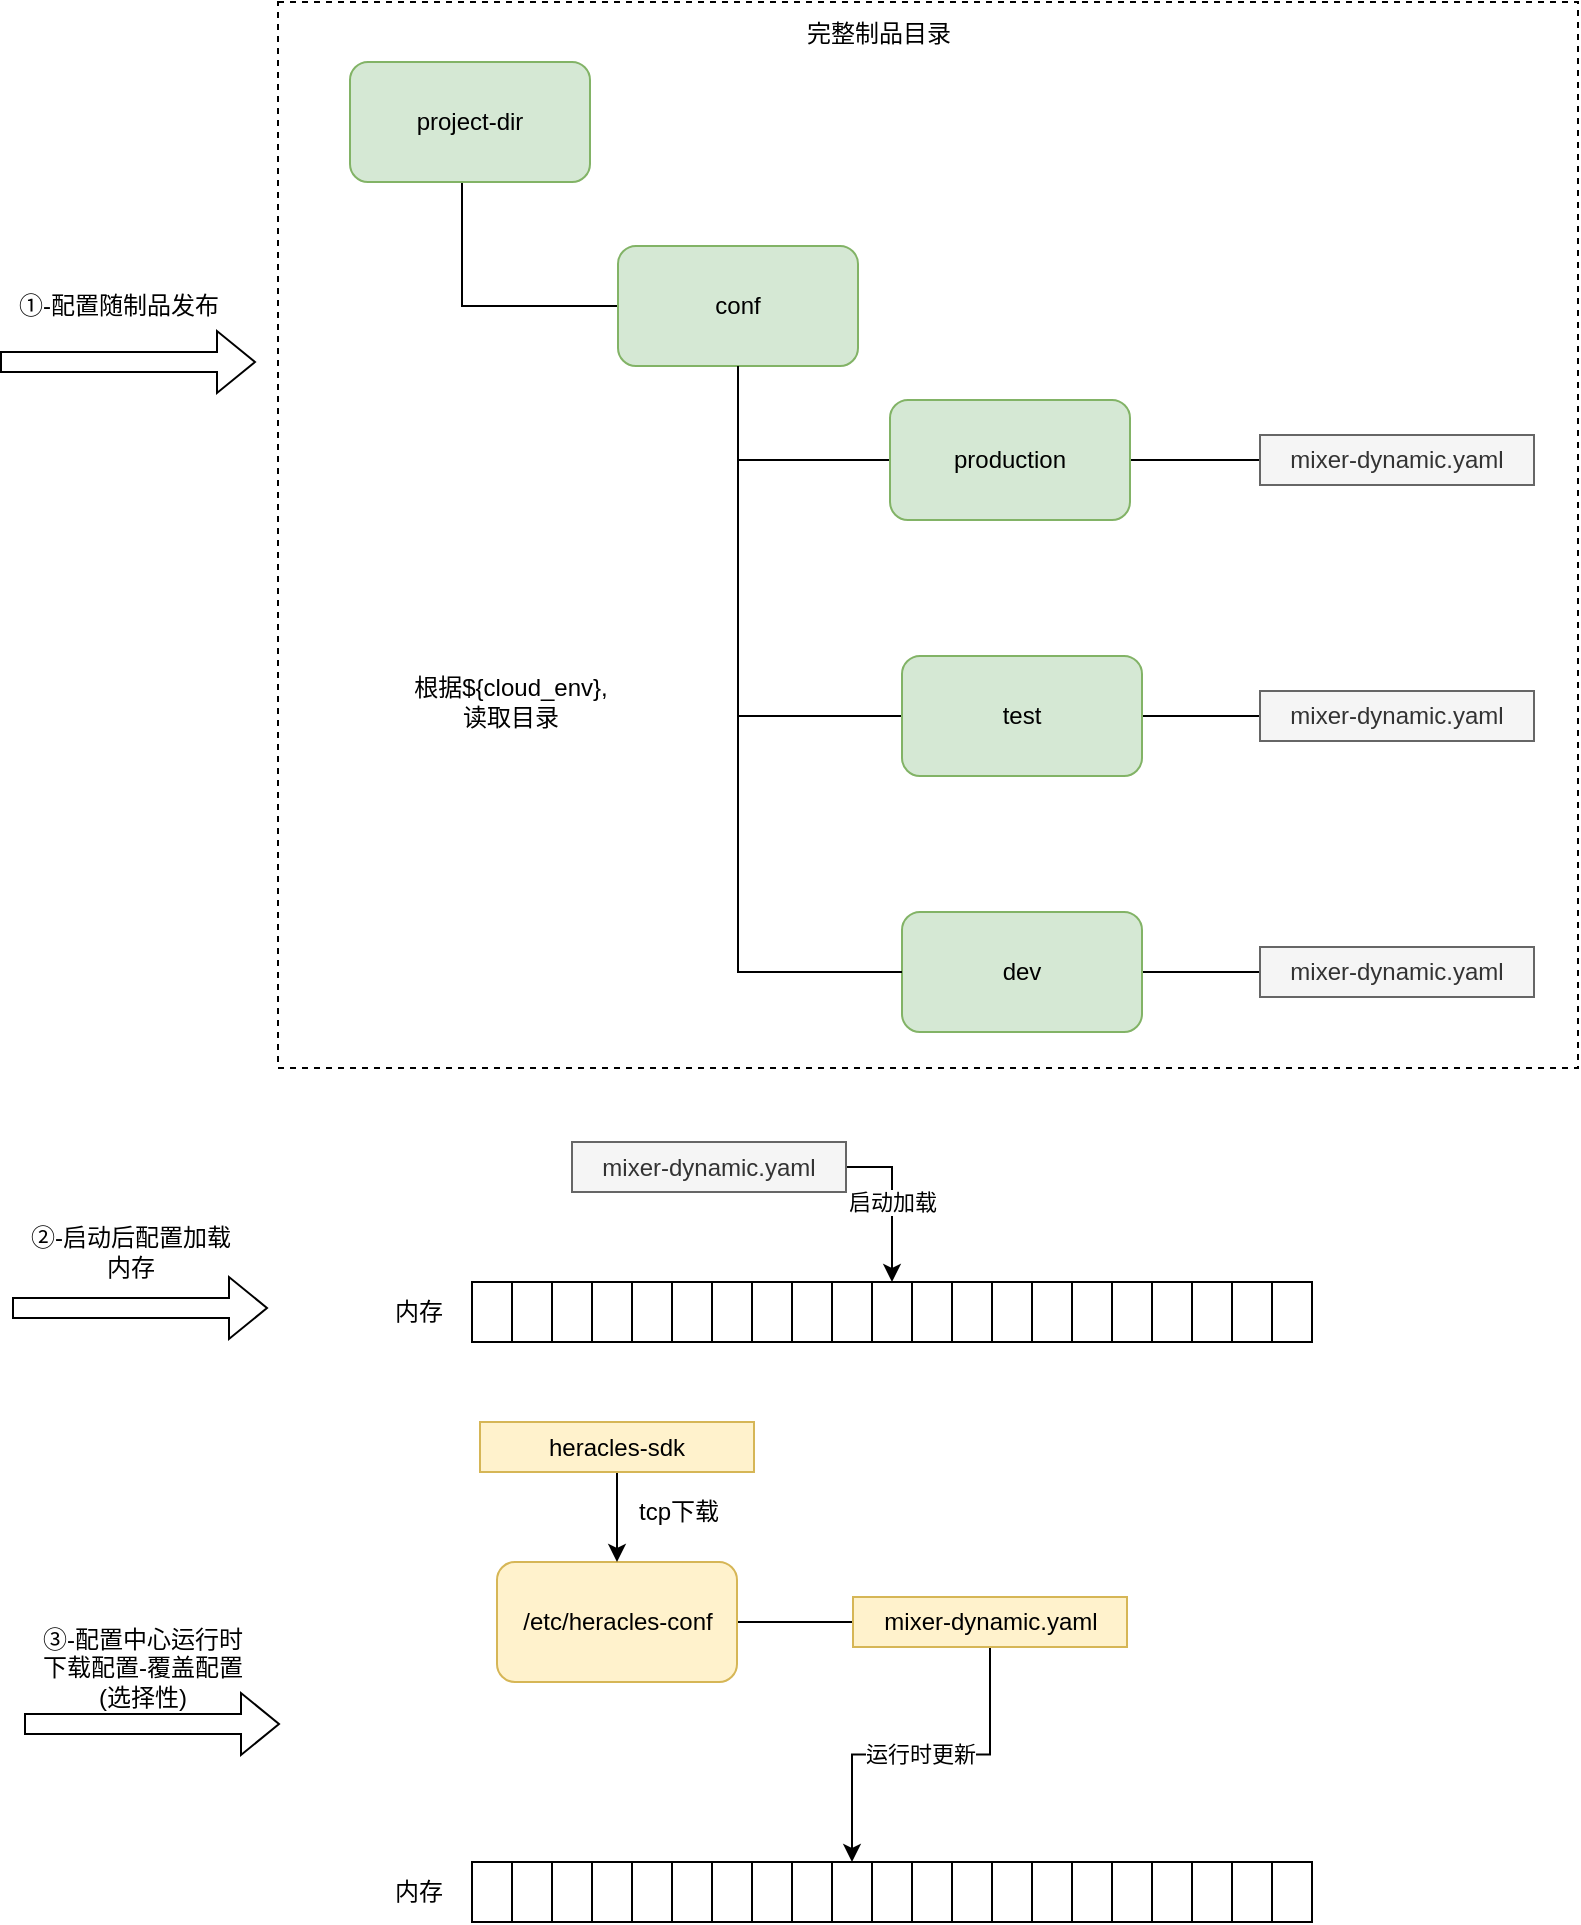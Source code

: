 <mxfile version="17.1.3" type="github">
  <diagram id="rADULx-Ek7bLiix6xrIC" name="Page-1">
    <mxGraphModel dx="1422" dy="-88" grid="1" gridSize="10" guides="1" tooltips="1" connect="1" arrows="1" fold="1" page="1" pageScale="1" pageWidth="1100" pageHeight="850" math="0" shadow="0">
      <root>
        <mxCell id="0" />
        <mxCell id="1" parent="0" />
        <mxCell id="XMwFfWenAPQ74JgsBo0J-2" value="" style="rounded=0;whiteSpace=wrap;html=1;fillColor=none;strokeWidth=1;dashed=1;" vertex="1" parent="1">
          <mxGeometry x="203" y="940" width="650" height="533" as="geometry" />
        </mxCell>
        <mxCell id="XMwFfWenAPQ74JgsBo0J-3" style="edgeStyle=orthogonalEdgeStyle;rounded=0;orthogonalLoop=1;jettySize=auto;html=1;entryX=0;entryY=0.5;entryDx=0;entryDy=0;endArrow=none;endFill=0;" edge="1" parent="1" source="XMwFfWenAPQ74JgsBo0J-4" target="XMwFfWenAPQ74JgsBo0J-7">
          <mxGeometry relative="1" as="geometry">
            <mxPoint x="293" y="1132" as="targetPoint" />
            <Array as="points">
              <mxPoint x="295" y="1092" />
            </Array>
          </mxGeometry>
        </mxCell>
        <mxCell id="XMwFfWenAPQ74JgsBo0J-4" value="&lt;span&gt;project-dir&lt;/span&gt;" style="rounded=1;whiteSpace=wrap;html=1;fillColor=#d5e8d4;strokeColor=#82b366;" vertex="1" parent="1">
          <mxGeometry x="239" y="970" width="120" height="60" as="geometry" />
        </mxCell>
        <mxCell id="XMwFfWenAPQ74JgsBo0J-5" style="edgeStyle=orthogonalEdgeStyle;rounded=0;orthogonalLoop=1;jettySize=auto;html=1;entryX=0;entryY=0.5;entryDx=0;entryDy=0;endArrow=none;endFill=0;" edge="1" parent="1" source="XMwFfWenAPQ74JgsBo0J-7" target="XMwFfWenAPQ74JgsBo0J-9">
          <mxGeometry relative="1" as="geometry">
            <Array as="points">
              <mxPoint x="433" y="1169" />
            </Array>
          </mxGeometry>
        </mxCell>
        <mxCell id="XMwFfWenAPQ74JgsBo0J-6" style="edgeStyle=orthogonalEdgeStyle;rounded=0;orthogonalLoop=1;jettySize=auto;html=1;entryX=0;entryY=0.5;entryDx=0;entryDy=0;endArrow=none;endFill=0;" edge="1" parent="1" source="XMwFfWenAPQ74JgsBo0J-7" target="XMwFfWenAPQ74JgsBo0J-11">
          <mxGeometry relative="1" as="geometry">
            <Array as="points">
              <mxPoint x="433" y="1297" />
            </Array>
          </mxGeometry>
        </mxCell>
        <mxCell id="XMwFfWenAPQ74JgsBo0J-7" value="&lt;span&gt;conf&lt;/span&gt;" style="rounded=1;whiteSpace=wrap;html=1;fillColor=#d5e8d4;strokeColor=#82b366;" vertex="1" parent="1">
          <mxGeometry x="373" y="1062" width="120" height="60" as="geometry" />
        </mxCell>
        <mxCell id="XMwFfWenAPQ74JgsBo0J-8" style="edgeStyle=orthogonalEdgeStyle;rounded=0;orthogonalLoop=1;jettySize=auto;html=1;entryX=0;entryY=0.5;entryDx=0;entryDy=0;startArrow=none;startFill=0;endArrow=none;endFill=0;" edge="1" parent="1" source="XMwFfWenAPQ74JgsBo0J-9" target="XMwFfWenAPQ74JgsBo0J-12">
          <mxGeometry relative="1" as="geometry" />
        </mxCell>
        <mxCell id="XMwFfWenAPQ74JgsBo0J-9" value="&lt;span&gt;production&lt;/span&gt;" style="rounded=1;whiteSpace=wrap;html=1;fillColor=#d5e8d4;strokeColor=#82b366;" vertex="1" parent="1">
          <mxGeometry x="509" y="1139" width="120" height="60" as="geometry" />
        </mxCell>
        <mxCell id="XMwFfWenAPQ74JgsBo0J-10" style="edgeStyle=orthogonalEdgeStyle;rounded=0;orthogonalLoop=1;jettySize=auto;html=1;entryX=0;entryY=0.5;entryDx=0;entryDy=0;startArrow=none;startFill=0;endArrow=none;endFill=0;" edge="1" parent="1" source="XMwFfWenAPQ74JgsBo0J-11" target="XMwFfWenAPQ74JgsBo0J-13">
          <mxGeometry relative="1" as="geometry" />
        </mxCell>
        <mxCell id="XMwFfWenAPQ74JgsBo0J-11" value="&lt;span&gt;test&lt;/span&gt;" style="rounded=1;whiteSpace=wrap;html=1;fillColor=#d5e8d4;strokeColor=#82b366;" vertex="1" parent="1">
          <mxGeometry x="515" y="1267" width="120" height="60" as="geometry" />
        </mxCell>
        <mxCell id="XMwFfWenAPQ74JgsBo0J-12" value="mixer-dynamic.yaml" style="rounded=0;whiteSpace=wrap;html=1;fillColor=#f5f5f5;fontColor=#333333;strokeColor=#666666;" vertex="1" parent="1">
          <mxGeometry x="694" y="1156.5" width="137" height="25" as="geometry" />
        </mxCell>
        <mxCell id="XMwFfWenAPQ74JgsBo0J-13" value="mixer-dynamic.yaml" style="rounded=0;whiteSpace=wrap;html=1;fillColor=#f5f5f5;fontColor=#333333;strokeColor=#666666;" vertex="1" parent="1">
          <mxGeometry x="694" y="1284.5" width="137" height="25" as="geometry" />
        </mxCell>
        <mxCell id="XMwFfWenAPQ74JgsBo0J-14" style="edgeStyle=orthogonalEdgeStyle;rounded=0;orthogonalLoop=1;jettySize=auto;html=1;entryX=0;entryY=0.5;entryDx=0;entryDy=0;startArrow=none;startFill=0;endArrow=none;endFill=0;" edge="1" parent="1" source="XMwFfWenAPQ74JgsBo0J-15" target="XMwFfWenAPQ74JgsBo0J-16">
          <mxGeometry relative="1" as="geometry" />
        </mxCell>
        <mxCell id="XMwFfWenAPQ74JgsBo0J-15" value="&lt;span&gt;dev&lt;/span&gt;" style="rounded=1;whiteSpace=wrap;html=1;fillColor=#d5e8d4;strokeColor=#82b366;" vertex="1" parent="1">
          <mxGeometry x="515" y="1395" width="120" height="60" as="geometry" />
        </mxCell>
        <mxCell id="XMwFfWenAPQ74JgsBo0J-16" value="mixer-dynamic.yaml" style="rounded=0;whiteSpace=wrap;html=1;fillColor=#f5f5f5;fontColor=#333333;strokeColor=#666666;" vertex="1" parent="1">
          <mxGeometry x="694" y="1412.5" width="137" height="25" as="geometry" />
        </mxCell>
        <mxCell id="XMwFfWenAPQ74JgsBo0J-17" style="edgeStyle=orthogonalEdgeStyle;rounded=0;orthogonalLoop=1;jettySize=auto;html=1;entryX=0;entryY=0.5;entryDx=0;entryDy=0;endArrow=none;endFill=0;exitX=0.5;exitY=1;exitDx=0;exitDy=0;" edge="1" parent="1" source="XMwFfWenAPQ74JgsBo0J-7" target="XMwFfWenAPQ74JgsBo0J-15">
          <mxGeometry relative="1" as="geometry">
            <mxPoint x="443" y="1132" as="sourcePoint" />
            <mxPoint x="525" y="1307" as="targetPoint" />
            <Array as="points">
              <mxPoint x="433" y="1425" />
            </Array>
          </mxGeometry>
        </mxCell>
        <mxCell id="XMwFfWenAPQ74JgsBo0J-18" value="完整制品目录" style="text;html=1;strokeColor=none;fillColor=none;align=center;verticalAlign=middle;whiteSpace=wrap;rounded=0;dashed=1;" vertex="1" parent="1">
          <mxGeometry x="390" y="947" width="227" height="18" as="geometry" />
        </mxCell>
        <mxCell id="XMwFfWenAPQ74JgsBo0J-19" style="edgeStyle=orthogonalEdgeStyle;rounded=0;orthogonalLoop=1;jettySize=auto;html=1;entryX=0;entryY=0.5;entryDx=0;entryDy=0;startArrow=none;startFill=0;endArrow=none;endFill=0;" edge="1" parent="1" source="XMwFfWenAPQ74JgsBo0J-20" target="XMwFfWenAPQ74JgsBo0J-21">
          <mxGeometry relative="1" as="geometry" />
        </mxCell>
        <mxCell id="XMwFfWenAPQ74JgsBo0J-20" value="&lt;span&gt;/etc/heracles-conf&lt;/span&gt;" style="rounded=1;whiteSpace=wrap;html=1;fillColor=#fff2cc;strokeColor=#d6b656;" vertex="1" parent="1">
          <mxGeometry x="312.5" y="1720" width="120" height="60" as="geometry" />
        </mxCell>
        <mxCell id="XMwFfWenAPQ74JgsBo0J-79" value="运行时更新" style="edgeStyle=orthogonalEdgeStyle;rounded=0;orthogonalLoop=1;jettySize=auto;html=1;entryX=0.5;entryY=0;entryDx=0;entryDy=0;" edge="1" parent="1" source="XMwFfWenAPQ74JgsBo0J-21" target="XMwFfWenAPQ74JgsBo0J-62">
          <mxGeometry relative="1" as="geometry" />
        </mxCell>
        <mxCell id="XMwFfWenAPQ74JgsBo0J-21" value="mixer-dynamic.yaml" style="rounded=0;whiteSpace=wrap;html=1;fillColor=#fff2cc;strokeColor=#d6b656;" vertex="1" parent="1">
          <mxGeometry x="490.5" y="1737.5" width="137" height="25" as="geometry" />
        </mxCell>
        <mxCell id="XMwFfWenAPQ74JgsBo0J-22" value="" style="shape=flexArrow;endArrow=classic;html=1;rounded=0;" edge="1" parent="1">
          <mxGeometry width="50" height="50" relative="1" as="geometry">
            <mxPoint x="64" y="1120" as="sourcePoint" />
            <mxPoint x="192" y="1120" as="targetPoint" />
          </mxGeometry>
        </mxCell>
        <mxCell id="XMwFfWenAPQ74JgsBo0J-23" value="①-配置随制品发布" style="text;html=1;strokeColor=none;fillColor=none;align=center;verticalAlign=middle;whiteSpace=wrap;rounded=0;dashed=1;" vertex="1" parent="1">
          <mxGeometry x="70" y="1077" width="107" height="30" as="geometry" />
        </mxCell>
        <mxCell id="XMwFfWenAPQ74JgsBo0J-24" value="" style="shape=flexArrow;endArrow=classic;html=1;rounded=0;" edge="1" parent="1">
          <mxGeometry width="50" height="50" relative="1" as="geometry">
            <mxPoint x="70" y="1593" as="sourcePoint" />
            <mxPoint x="198" y="1593" as="targetPoint" />
          </mxGeometry>
        </mxCell>
        <mxCell id="XMwFfWenAPQ74JgsBo0J-25" value="②-启动后配置加载内存" style="text;html=1;strokeColor=none;fillColor=none;align=center;verticalAlign=middle;whiteSpace=wrap;rounded=0;dashed=1;" vertex="1" parent="1">
          <mxGeometry x="76" y="1550" width="107" height="30" as="geometry" />
        </mxCell>
        <mxCell id="XMwFfWenAPQ74JgsBo0J-26" value="根据${cloud_env},读取目录" style="text;html=1;strokeColor=none;fillColor=none;align=center;verticalAlign=middle;whiteSpace=wrap;rounded=0;dashed=1;" vertex="1" parent="1">
          <mxGeometry x="266" y="1275" width="107" height="30" as="geometry" />
        </mxCell>
        <mxCell id="XMwFfWenAPQ74JgsBo0J-27" value="" style="rounded=0;whiteSpace=wrap;html=1;" vertex="1" parent="1">
          <mxGeometry x="300" y="1580" width="20" height="30" as="geometry" />
        </mxCell>
        <mxCell id="XMwFfWenAPQ74JgsBo0J-29" value="" style="rounded=0;whiteSpace=wrap;html=1;" vertex="1" parent="1">
          <mxGeometry x="320" y="1580" width="20" height="30" as="geometry" />
        </mxCell>
        <mxCell id="XMwFfWenAPQ74JgsBo0J-30" value="" style="rounded=0;whiteSpace=wrap;html=1;" vertex="1" parent="1">
          <mxGeometry x="340" y="1580" width="20" height="30" as="geometry" />
        </mxCell>
        <mxCell id="XMwFfWenAPQ74JgsBo0J-31" value="" style="rounded=0;whiteSpace=wrap;html=1;" vertex="1" parent="1">
          <mxGeometry x="360" y="1580" width="20" height="30" as="geometry" />
        </mxCell>
        <mxCell id="XMwFfWenAPQ74JgsBo0J-32" value="" style="rounded=0;whiteSpace=wrap;html=1;" vertex="1" parent="1">
          <mxGeometry x="380" y="1580" width="20" height="30" as="geometry" />
        </mxCell>
        <mxCell id="XMwFfWenAPQ74JgsBo0J-33" value="" style="rounded=0;whiteSpace=wrap;html=1;" vertex="1" parent="1">
          <mxGeometry x="400" y="1580" width="20" height="30" as="geometry" />
        </mxCell>
        <mxCell id="XMwFfWenAPQ74JgsBo0J-34" value="" style="rounded=0;whiteSpace=wrap;html=1;" vertex="1" parent="1">
          <mxGeometry x="420" y="1580" width="20" height="30" as="geometry" />
        </mxCell>
        <mxCell id="XMwFfWenAPQ74JgsBo0J-35" value="" style="rounded=0;whiteSpace=wrap;html=1;" vertex="1" parent="1">
          <mxGeometry x="440" y="1580" width="20" height="30" as="geometry" />
        </mxCell>
        <mxCell id="XMwFfWenAPQ74JgsBo0J-36" value="" style="rounded=0;whiteSpace=wrap;html=1;" vertex="1" parent="1">
          <mxGeometry x="460" y="1580" width="20" height="30" as="geometry" />
        </mxCell>
        <mxCell id="XMwFfWenAPQ74JgsBo0J-37" value="" style="rounded=0;whiteSpace=wrap;html=1;" vertex="1" parent="1">
          <mxGeometry x="480" y="1580" width="20" height="30" as="geometry" />
        </mxCell>
        <mxCell id="XMwFfWenAPQ74JgsBo0J-38" value="" style="rounded=0;whiteSpace=wrap;html=1;" vertex="1" parent="1">
          <mxGeometry x="500" y="1580" width="20" height="30" as="geometry" />
        </mxCell>
        <mxCell id="XMwFfWenAPQ74JgsBo0J-39" value="" style="rounded=0;whiteSpace=wrap;html=1;" vertex="1" parent="1">
          <mxGeometry x="520" y="1580" width="20" height="30" as="geometry" />
        </mxCell>
        <mxCell id="XMwFfWenAPQ74JgsBo0J-40" value="" style="rounded=0;whiteSpace=wrap;html=1;" vertex="1" parent="1">
          <mxGeometry x="540" y="1580" width="20" height="30" as="geometry" />
        </mxCell>
        <mxCell id="XMwFfWenAPQ74JgsBo0J-41" value="" style="rounded=0;whiteSpace=wrap;html=1;" vertex="1" parent="1">
          <mxGeometry x="560" y="1580" width="20" height="30" as="geometry" />
        </mxCell>
        <mxCell id="XMwFfWenAPQ74JgsBo0J-42" value="" style="rounded=0;whiteSpace=wrap;html=1;" vertex="1" parent="1">
          <mxGeometry x="580" y="1580" width="20" height="30" as="geometry" />
        </mxCell>
        <mxCell id="XMwFfWenAPQ74JgsBo0J-43" value="" style="rounded=0;whiteSpace=wrap;html=1;" vertex="1" parent="1">
          <mxGeometry x="600" y="1580" width="20" height="30" as="geometry" />
        </mxCell>
        <mxCell id="XMwFfWenAPQ74JgsBo0J-44" value="" style="rounded=0;whiteSpace=wrap;html=1;" vertex="1" parent="1">
          <mxGeometry x="620" y="1580" width="20" height="30" as="geometry" />
        </mxCell>
        <mxCell id="XMwFfWenAPQ74JgsBo0J-45" value="" style="rounded=0;whiteSpace=wrap;html=1;" vertex="1" parent="1">
          <mxGeometry x="640" y="1580" width="20" height="30" as="geometry" />
        </mxCell>
        <mxCell id="XMwFfWenAPQ74JgsBo0J-46" value="" style="rounded=0;whiteSpace=wrap;html=1;" vertex="1" parent="1">
          <mxGeometry x="660" y="1580" width="20" height="30" as="geometry" />
        </mxCell>
        <mxCell id="XMwFfWenAPQ74JgsBo0J-47" value="" style="rounded=0;whiteSpace=wrap;html=1;" vertex="1" parent="1">
          <mxGeometry x="680" y="1580" width="20" height="30" as="geometry" />
        </mxCell>
        <mxCell id="XMwFfWenAPQ74JgsBo0J-48" value="" style="rounded=0;whiteSpace=wrap;html=1;" vertex="1" parent="1">
          <mxGeometry x="700" y="1580" width="20" height="30" as="geometry" />
        </mxCell>
        <mxCell id="XMwFfWenAPQ74JgsBo0J-50" value="启动加载" style="edgeStyle=orthogonalEdgeStyle;rounded=0;orthogonalLoop=1;jettySize=auto;html=1;entryX=0.5;entryY=0;entryDx=0;entryDy=0;" edge="1" parent="1" source="XMwFfWenAPQ74JgsBo0J-49" target="XMwFfWenAPQ74JgsBo0J-38">
          <mxGeometry relative="1" as="geometry" />
        </mxCell>
        <mxCell id="XMwFfWenAPQ74JgsBo0J-49" value="mixer-dynamic.yaml" style="rounded=0;whiteSpace=wrap;html=1;fillColor=#f5f5f5;fontColor=#333333;strokeColor=#666666;" vertex="1" parent="1">
          <mxGeometry x="350" y="1510" width="137" height="25" as="geometry" />
        </mxCell>
        <mxCell id="XMwFfWenAPQ74JgsBo0J-51" value="" style="shape=flexArrow;endArrow=classic;html=1;rounded=0;" edge="1" parent="1">
          <mxGeometry width="50" height="50" relative="1" as="geometry">
            <mxPoint x="76" y="1801" as="sourcePoint" />
            <mxPoint x="204" y="1801" as="targetPoint" />
          </mxGeometry>
        </mxCell>
        <mxCell id="XMwFfWenAPQ74JgsBo0J-52" value="③-配置中心运行时下载配置-覆盖配置(选择性)" style="text;html=1;strokeColor=none;fillColor=none;align=center;verticalAlign=middle;whiteSpace=wrap;rounded=0;dashed=1;" vertex="1" parent="1">
          <mxGeometry x="82" y="1758" width="107" height="30" as="geometry" />
        </mxCell>
        <mxCell id="XMwFfWenAPQ74JgsBo0J-53" value="" style="rounded=0;whiteSpace=wrap;html=1;" vertex="1" parent="1">
          <mxGeometry x="300" y="1870" width="20" height="30" as="geometry" />
        </mxCell>
        <mxCell id="XMwFfWenAPQ74JgsBo0J-54" value="" style="rounded=0;whiteSpace=wrap;html=1;" vertex="1" parent="1">
          <mxGeometry x="320" y="1870" width="20" height="30" as="geometry" />
        </mxCell>
        <mxCell id="XMwFfWenAPQ74JgsBo0J-55" value="" style="rounded=0;whiteSpace=wrap;html=1;" vertex="1" parent="1">
          <mxGeometry x="340" y="1870" width="20" height="30" as="geometry" />
        </mxCell>
        <mxCell id="XMwFfWenAPQ74JgsBo0J-56" value="" style="rounded=0;whiteSpace=wrap;html=1;" vertex="1" parent="1">
          <mxGeometry x="360" y="1870" width="20" height="30" as="geometry" />
        </mxCell>
        <mxCell id="XMwFfWenAPQ74JgsBo0J-57" value="" style="rounded=0;whiteSpace=wrap;html=1;" vertex="1" parent="1">
          <mxGeometry x="380" y="1870" width="20" height="30" as="geometry" />
        </mxCell>
        <mxCell id="XMwFfWenAPQ74JgsBo0J-58" value="" style="rounded=0;whiteSpace=wrap;html=1;" vertex="1" parent="1">
          <mxGeometry x="400" y="1870" width="20" height="30" as="geometry" />
        </mxCell>
        <mxCell id="XMwFfWenAPQ74JgsBo0J-59" value="" style="rounded=0;whiteSpace=wrap;html=1;" vertex="1" parent="1">
          <mxGeometry x="420" y="1870" width="20" height="30" as="geometry" />
        </mxCell>
        <mxCell id="XMwFfWenAPQ74JgsBo0J-60" value="" style="rounded=0;whiteSpace=wrap;html=1;" vertex="1" parent="1">
          <mxGeometry x="440" y="1870" width="20" height="30" as="geometry" />
        </mxCell>
        <mxCell id="XMwFfWenAPQ74JgsBo0J-61" value="" style="rounded=0;whiteSpace=wrap;html=1;" vertex="1" parent="1">
          <mxGeometry x="460" y="1870" width="20" height="30" as="geometry" />
        </mxCell>
        <mxCell id="XMwFfWenAPQ74JgsBo0J-62" value="" style="rounded=0;whiteSpace=wrap;html=1;" vertex="1" parent="1">
          <mxGeometry x="480" y="1870" width="20" height="30" as="geometry" />
        </mxCell>
        <mxCell id="XMwFfWenAPQ74JgsBo0J-63" value="" style="rounded=0;whiteSpace=wrap;html=1;" vertex="1" parent="1">
          <mxGeometry x="500" y="1870" width="20" height="30" as="geometry" />
        </mxCell>
        <mxCell id="XMwFfWenAPQ74JgsBo0J-64" value="" style="rounded=0;whiteSpace=wrap;html=1;" vertex="1" parent="1">
          <mxGeometry x="520" y="1870" width="20" height="30" as="geometry" />
        </mxCell>
        <mxCell id="XMwFfWenAPQ74JgsBo0J-65" value="" style="rounded=0;whiteSpace=wrap;html=1;" vertex="1" parent="1">
          <mxGeometry x="540" y="1870" width="20" height="30" as="geometry" />
        </mxCell>
        <mxCell id="XMwFfWenAPQ74JgsBo0J-66" value="" style="rounded=0;whiteSpace=wrap;html=1;" vertex="1" parent="1">
          <mxGeometry x="560" y="1870" width="20" height="30" as="geometry" />
        </mxCell>
        <mxCell id="XMwFfWenAPQ74JgsBo0J-67" value="" style="rounded=0;whiteSpace=wrap;html=1;" vertex="1" parent="1">
          <mxGeometry x="580" y="1870" width="20" height="30" as="geometry" />
        </mxCell>
        <mxCell id="XMwFfWenAPQ74JgsBo0J-68" value="" style="rounded=0;whiteSpace=wrap;html=1;" vertex="1" parent="1">
          <mxGeometry x="600" y="1870" width="20" height="30" as="geometry" />
        </mxCell>
        <mxCell id="XMwFfWenAPQ74JgsBo0J-69" value="" style="rounded=0;whiteSpace=wrap;html=1;" vertex="1" parent="1">
          <mxGeometry x="620" y="1870" width="20" height="30" as="geometry" />
        </mxCell>
        <mxCell id="XMwFfWenAPQ74JgsBo0J-70" value="" style="rounded=0;whiteSpace=wrap;html=1;" vertex="1" parent="1">
          <mxGeometry x="640" y="1870" width="20" height="30" as="geometry" />
        </mxCell>
        <mxCell id="XMwFfWenAPQ74JgsBo0J-71" value="" style="rounded=0;whiteSpace=wrap;html=1;" vertex="1" parent="1">
          <mxGeometry x="660" y="1870" width="20" height="30" as="geometry" />
        </mxCell>
        <mxCell id="XMwFfWenAPQ74JgsBo0J-72" value="" style="rounded=0;whiteSpace=wrap;html=1;" vertex="1" parent="1">
          <mxGeometry x="680" y="1870" width="20" height="30" as="geometry" />
        </mxCell>
        <mxCell id="XMwFfWenAPQ74JgsBo0J-73" value="" style="rounded=0;whiteSpace=wrap;html=1;" vertex="1" parent="1">
          <mxGeometry x="700" y="1870" width="20" height="30" as="geometry" />
        </mxCell>
        <mxCell id="XMwFfWenAPQ74JgsBo0J-77" style="edgeStyle=orthogonalEdgeStyle;rounded=0;orthogonalLoop=1;jettySize=auto;html=1;entryX=0.5;entryY=0;entryDx=0;entryDy=0;" edge="1" parent="1" source="XMwFfWenAPQ74JgsBo0J-75" target="XMwFfWenAPQ74JgsBo0J-20">
          <mxGeometry relative="1" as="geometry" />
        </mxCell>
        <mxCell id="XMwFfWenAPQ74JgsBo0J-75" value="heracles-sdk" style="rounded=0;whiteSpace=wrap;html=1;fillColor=#fff2cc;strokeColor=#d6b656;" vertex="1" parent="1">
          <mxGeometry x="304" y="1650" width="137" height="25" as="geometry" />
        </mxCell>
        <mxCell id="XMwFfWenAPQ74JgsBo0J-78" value="tcp下载" style="text;html=1;strokeColor=none;fillColor=none;align=center;verticalAlign=middle;whiteSpace=wrap;rounded=0;dashed=1;" vertex="1" parent="1">
          <mxGeometry x="350" y="1680" width="107" height="30" as="geometry" />
        </mxCell>
        <mxCell id="XMwFfWenAPQ74JgsBo0J-80" value="内存" style="text;html=1;strokeColor=none;fillColor=none;align=center;verticalAlign=middle;whiteSpace=wrap;rounded=0;dashed=1;" vertex="1" parent="1">
          <mxGeometry x="220" y="1580" width="107" height="30" as="geometry" />
        </mxCell>
        <mxCell id="XMwFfWenAPQ74JgsBo0J-82" value="内存" style="text;html=1;strokeColor=none;fillColor=none;align=center;verticalAlign=middle;whiteSpace=wrap;rounded=0;dashed=1;" vertex="1" parent="1">
          <mxGeometry x="220" y="1870" width="107" height="30" as="geometry" />
        </mxCell>
      </root>
    </mxGraphModel>
  </diagram>
</mxfile>
